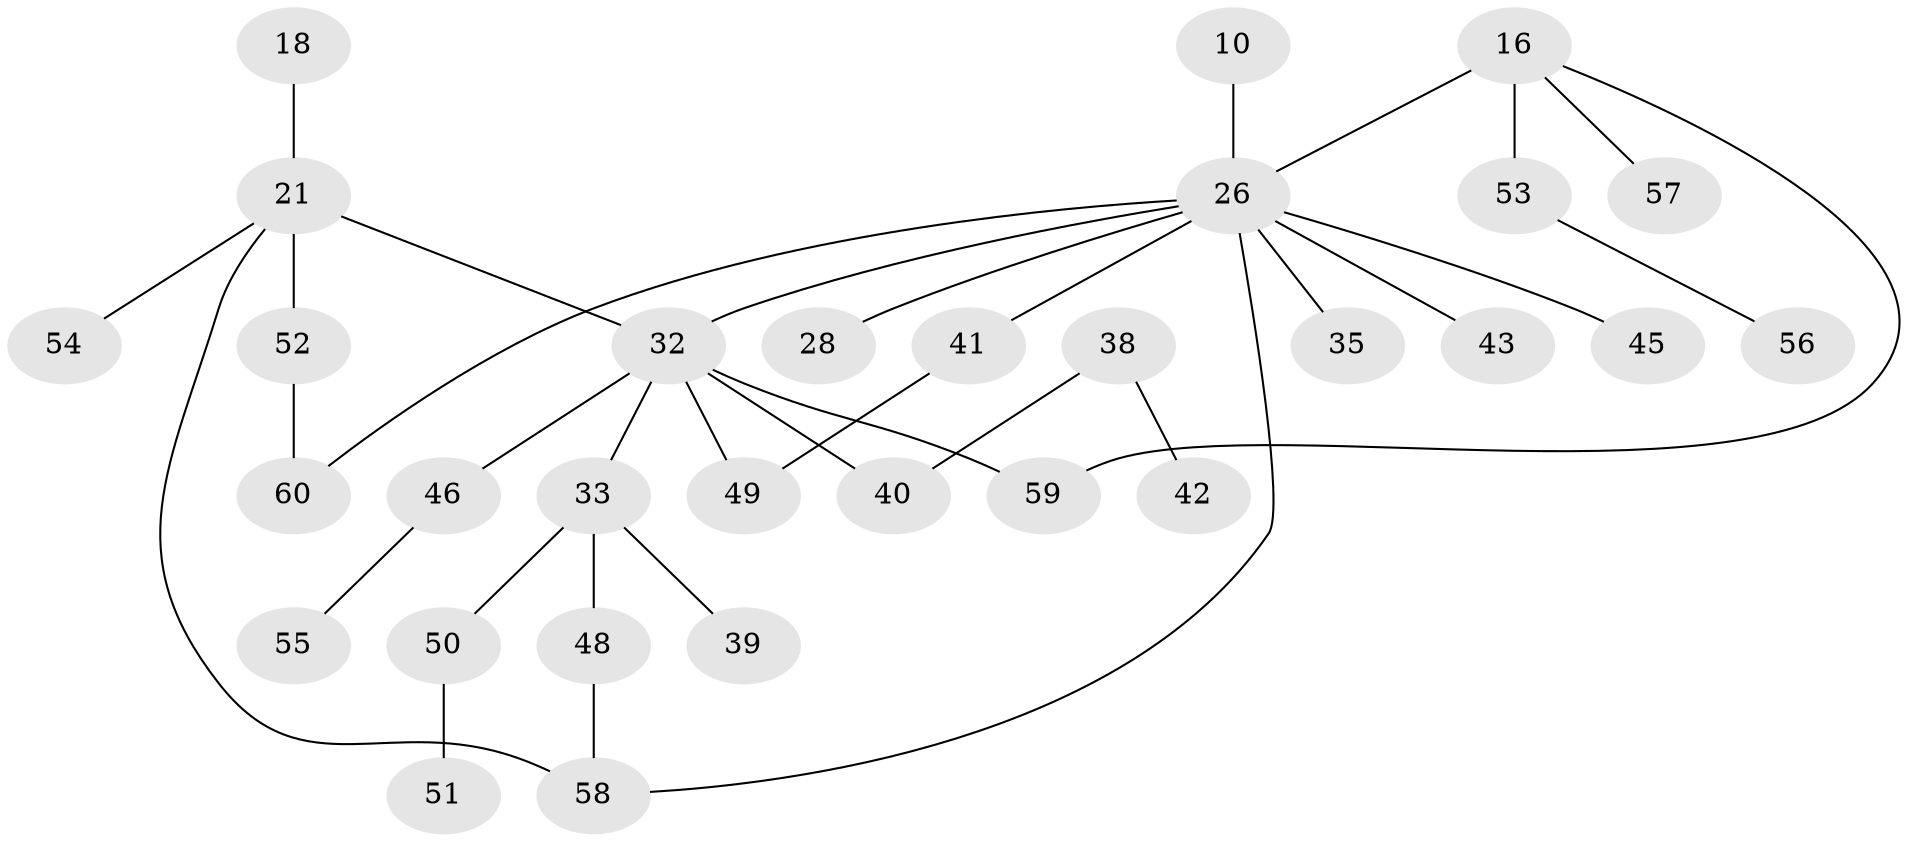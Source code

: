// original degree distribution, {8: 0.03333333333333333, 1: 0.36666666666666664, 2: 0.25, 3: 0.26666666666666666, 4: 0.08333333333333333}
// Generated by graph-tools (version 1.1) at 2025/42/03/09/25 04:42:57]
// undirected, 30 vertices, 34 edges
graph export_dot {
graph [start="1"]
  node [color=gray90,style=filled];
  10;
  16 [super="+8"];
  18;
  21 [super="+14"];
  26 [super="+17+24+7"];
  28;
  32 [super="+4"];
  33 [super="+13+19+30"];
  35;
  38;
  39 [super="+36"];
  40 [super="+34"];
  41 [super="+15+37"];
  42;
  43;
  45;
  46;
  48 [super="+44"];
  49;
  50 [super="+47"];
  51;
  52;
  53;
  54 [super="+22"];
  55;
  56;
  57;
  58 [super="+25+31"];
  59 [super="+20"];
  60 [super="+27"];
  10 -- 26;
  16 -- 57;
  16 -- 53;
  16 -- 59;
  16 -- 26 [weight=2];
  18 -- 21;
  21 -- 32 [weight=2];
  21 -- 52;
  21 -- 58;
  21 -- 54;
  26 -- 35;
  26 -- 43;
  26 -- 32 [weight=2];
  26 -- 28;
  26 -- 45;
  26 -- 58;
  26 -- 41;
  26 -- 60;
  32 -- 49;
  32 -- 46;
  32 -- 33;
  32 -- 59;
  32 -- 40;
  33 -- 39 [weight=2];
  33 -- 48;
  33 -- 50;
  38 -- 42;
  38 -- 40;
  41 -- 49;
  46 -- 55;
  48 -- 58;
  50 -- 51;
  52 -- 60;
  53 -- 56;
}
